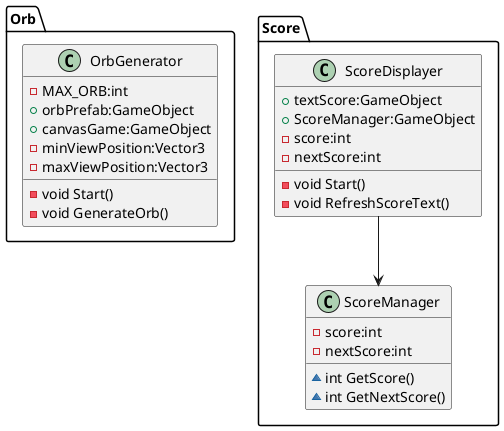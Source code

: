 @startuml TheTemple
namespace Orb{
    Class OrbGenerator
    OrbGenerator : -MAX_ORB:int
    OrbGenerator : +orbPrefab:GameObject
    OrbGenerator : +canvasGame:GameObject
    OrbGenerator : -minViewPosition:Vector3
    OrbGenerator : -maxViewPosition:Vector3
    OrbGenerator : -void Start()
    OrbGenerator : -void GenerateOrb()
}

namespace Score{
    Class ScoreManager
    ScoreManager : -score:int
    ScoreManager : -nextScore:int
    ScoreManager : ~int GetScore()
    ScoreManager : ~int GetNextScore()

    Class ScoreDisplayer
    ScoreDisplayer : +textScore:GameObject
    ScoreDisplayer : +ScoreManager:GameObject
    ScoreDisplayer : -score:int
    ScoreDisplayer : -nextScore:int
    ScoreDisplayer : -void Start()
    ScoreDisplayer : -void RefreshScoreText()

    ScoreDisplayer --> ScoreManager
}
@enduml